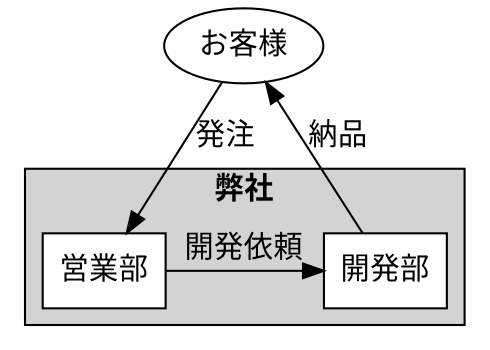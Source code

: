 digraph sample {
	cust[shape="ellipse", label="お客様"];
	subgraph cluster_our {
		label=<<b>弊社</b>>;
		color=black;
		fillcolor=lightgray;
		style="filled";
		eigyou[shape="box", label="営業部", style="filled", fillcolor=white];
		dev[shape="box", label="開発部", style="filled", fillcolor=white];
		{rank=same;eigyou;dev;}
		eigyou -> dev [label="開発依頼"];
	}
	cust -> eigyou [label="発注"];
	dev -> cust [label="納品"];
}
